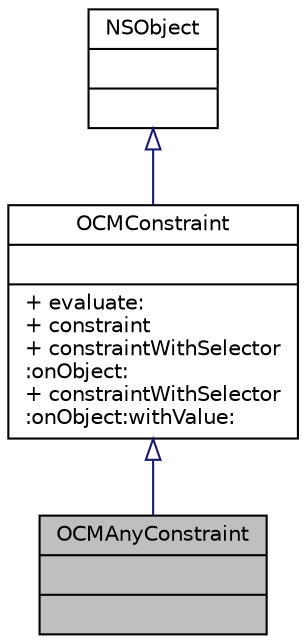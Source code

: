 digraph "OCMAnyConstraint"
{
  bgcolor="transparent";
  edge [fontname="Helvetica",fontsize="10",labelfontname="Helvetica",labelfontsize="10"];
  node [fontname="Helvetica",fontsize="10",shape=record];
  Node1 [label="{OCMAnyConstraint\n||}",height=0.2,width=0.4,color="black", fillcolor="grey75", style="filled" fontcolor="black"];
  Node2 -> Node1 [dir="back",color="midnightblue",fontsize="10",style="solid",arrowtail="onormal",fontname="Helvetica"];
  Node2 [label="{OCMConstraint\n||+ evaluate:\l+ constraint\l+ constraintWithSelector\l:onObject:\l+ constraintWithSelector\l:onObject:withValue:\l}",height=0.2,width=0.4,color="black",URL="$db/db9/interface_o_c_m_constraint.html"];
  Node3 -> Node2 [dir="back",color="midnightblue",fontsize="10",style="solid",arrowtail="onormal",fontname="Helvetica"];
  Node3 [label="{NSObject\n||}",height=0.2,width=0.4,color="black",URL="$d7/dc4/class_n_s_object.html"];
}
